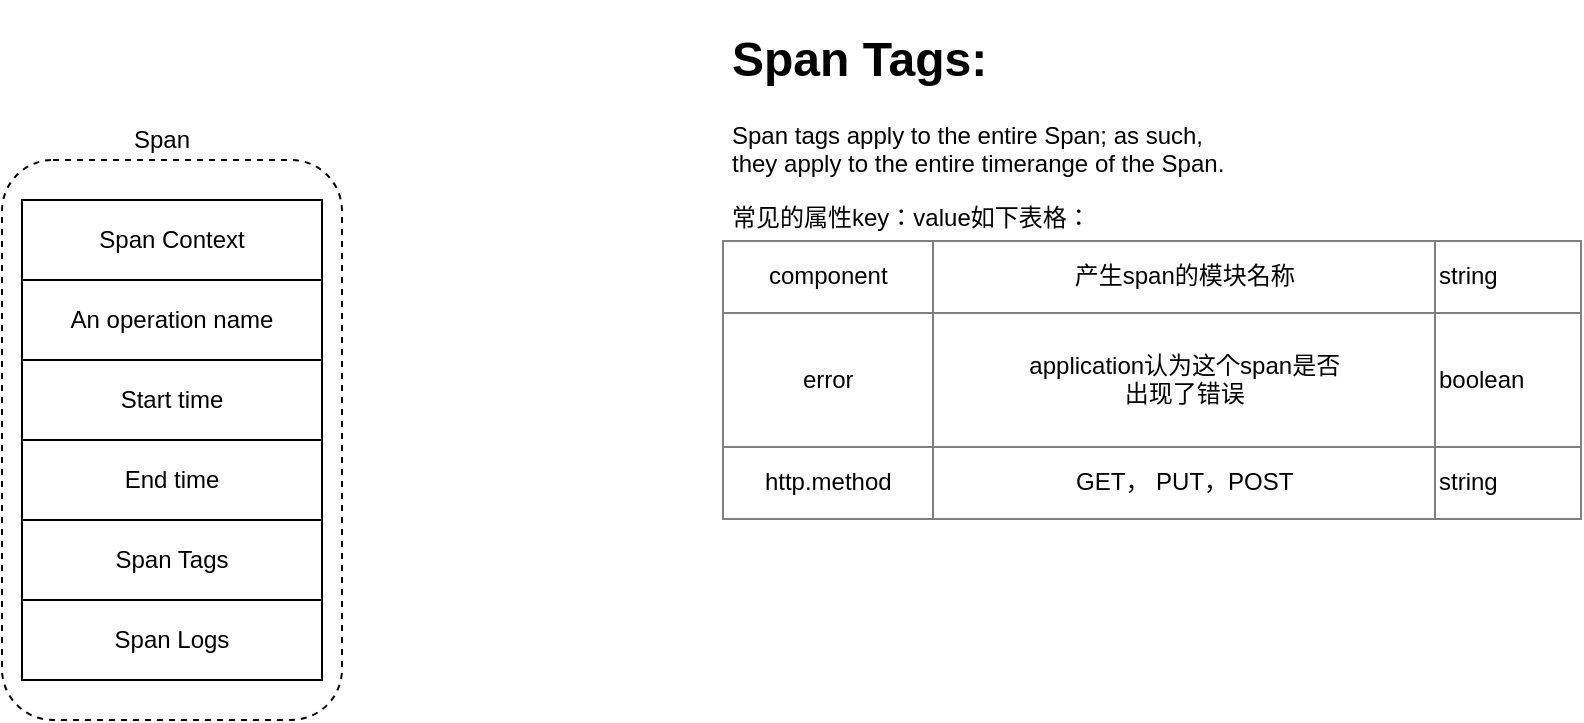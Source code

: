 <mxfile version="10.6.5" type="github"><diagram id="Be28StreH6nC1CHvk1Et" name="Page-1"><mxGraphModel dx="854" dy="544" grid="1" gridSize="10" guides="1" tooltips="1" connect="1" arrows="1" fold="1" page="1" pageScale="1" pageWidth="827" pageHeight="1169" math="0" shadow="0"><root><mxCell id="0"/><mxCell id="1" parent="0"/><mxCell id="36NQ3Q5xnYIMxYDtHXjG-8" value="" style="rounded=1;whiteSpace=wrap;html=1;fillColor=none;dashed=1;" vertex="1" parent="1"><mxGeometry x="180" y="80" width="170" height="280" as="geometry"/></mxCell><mxCell id="36NQ3Q5xnYIMxYDtHXjG-2" value="An operation name" style="rounded=0;whiteSpace=wrap;html=1;" vertex="1" parent="1"><mxGeometry x="190" y="140" width="150" height="40" as="geometry"/></mxCell><mxCell id="36NQ3Q5xnYIMxYDtHXjG-3" value="Start time" style="rounded=0;whiteSpace=wrap;html=1;" vertex="1" parent="1"><mxGeometry x="190" y="180" width="150" height="40" as="geometry"/></mxCell><mxCell id="36NQ3Q5xnYIMxYDtHXjG-4" value="End time" style="rounded=0;whiteSpace=wrap;html=1;" vertex="1" parent="1"><mxGeometry x="190" y="220" width="150" height="40" as="geometry"/></mxCell><mxCell id="36NQ3Q5xnYIMxYDtHXjG-5" value="Span Tags" style="rounded=0;whiteSpace=wrap;html=1;" vertex="1" parent="1"><mxGeometry x="190" y="260" width="150" height="40" as="geometry"/></mxCell><mxCell id="36NQ3Q5xnYIMxYDtHXjG-6" value="Span Logs" style="rounded=0;whiteSpace=wrap;html=1;" vertex="1" parent="1"><mxGeometry x="190" y="300" width="150" height="40" as="geometry"/></mxCell><mxCell id="36NQ3Q5xnYIMxYDtHXjG-7" value="Span Context" style="rounded=0;whiteSpace=wrap;html=1;" vertex="1" parent="1"><mxGeometry x="190" y="100" width="150" height="40" as="geometry"/></mxCell><mxCell id="36NQ3Q5xnYIMxYDtHXjG-10" value="Span" style="text;html=1;strokeColor=none;fillColor=none;align=center;verticalAlign=middle;whiteSpace=wrap;rounded=0;dashed=1;" vertex="1" parent="1"><mxGeometry x="240" y="60" width="40" height="20" as="geometry"/></mxCell><mxCell id="36NQ3Q5xnYIMxYDtHXjG-19" value="&lt;h1&gt;Span Tags:&lt;/h1&gt;&lt;p&gt;&lt;span&gt;Span tags apply to&amp;nbsp;&lt;/span&gt;&lt;span&gt;the entire Span&lt;/span&gt;&lt;span&gt;; as such, they apply to the entire timerange of the Span.&amp;nbsp;&lt;/span&gt;&lt;br&gt;&lt;/p&gt;&lt;p&gt;&lt;span&gt;常见的属性key：value如下表格：&lt;/span&gt;&lt;/p&gt;" style="text;html=1;strokeColor=none;fillColor=none;spacing=5;spacingTop=-20;whiteSpace=wrap;overflow=hidden;rounded=0;dashed=1;" vertex="1" parent="1"><mxGeometry x="540" y="10" width="260" height="110" as="geometry"/></mxCell><mxCell id="36NQ3Q5xnYIMxYDtHXjG-20" value="&lt;table border=&quot;1&quot; width=&quot;100%&quot; style=&quot;width: 100% ; height: 100% ; border-collapse: collapse&quot;&gt;&lt;tbody&gt;&lt;tr&gt;&lt;td align=&quot;center&quot;&gt;component&lt;br&gt;&lt;/td&gt;&lt;td align=&quot;center&quot;&gt;产生span的模块名称&lt;/td&gt;&lt;td&gt;string&lt;/td&gt;&lt;/tr&gt;&lt;tr&gt;&lt;td align=&quot;center&quot;&gt;error&lt;/td&gt;&lt;td align=&quot;center&quot;&gt;application认为这个span是否&lt;br&gt;出现了错误&lt;/td&gt;&lt;td&gt;boolean&lt;/td&gt;&lt;/tr&gt;&lt;tr&gt;&lt;td align=&quot;center&quot;&gt;http.method&lt;br&gt;&lt;/td&gt;&lt;td align=&quot;center&quot;&gt;GET， PUT，POST&lt;/td&gt;&lt;td&gt;string&lt;/td&gt;&lt;/tr&gt;&lt;/tbody&gt;&lt;/table&gt;" style="text;html=1;strokeColor=none;fillColor=none;overflow=fill;dashed=1;" vertex="1" parent="1"><mxGeometry x="540" y="120" width="430" height="140" as="geometry"/></mxCell></root></mxGraphModel></diagram></mxfile>